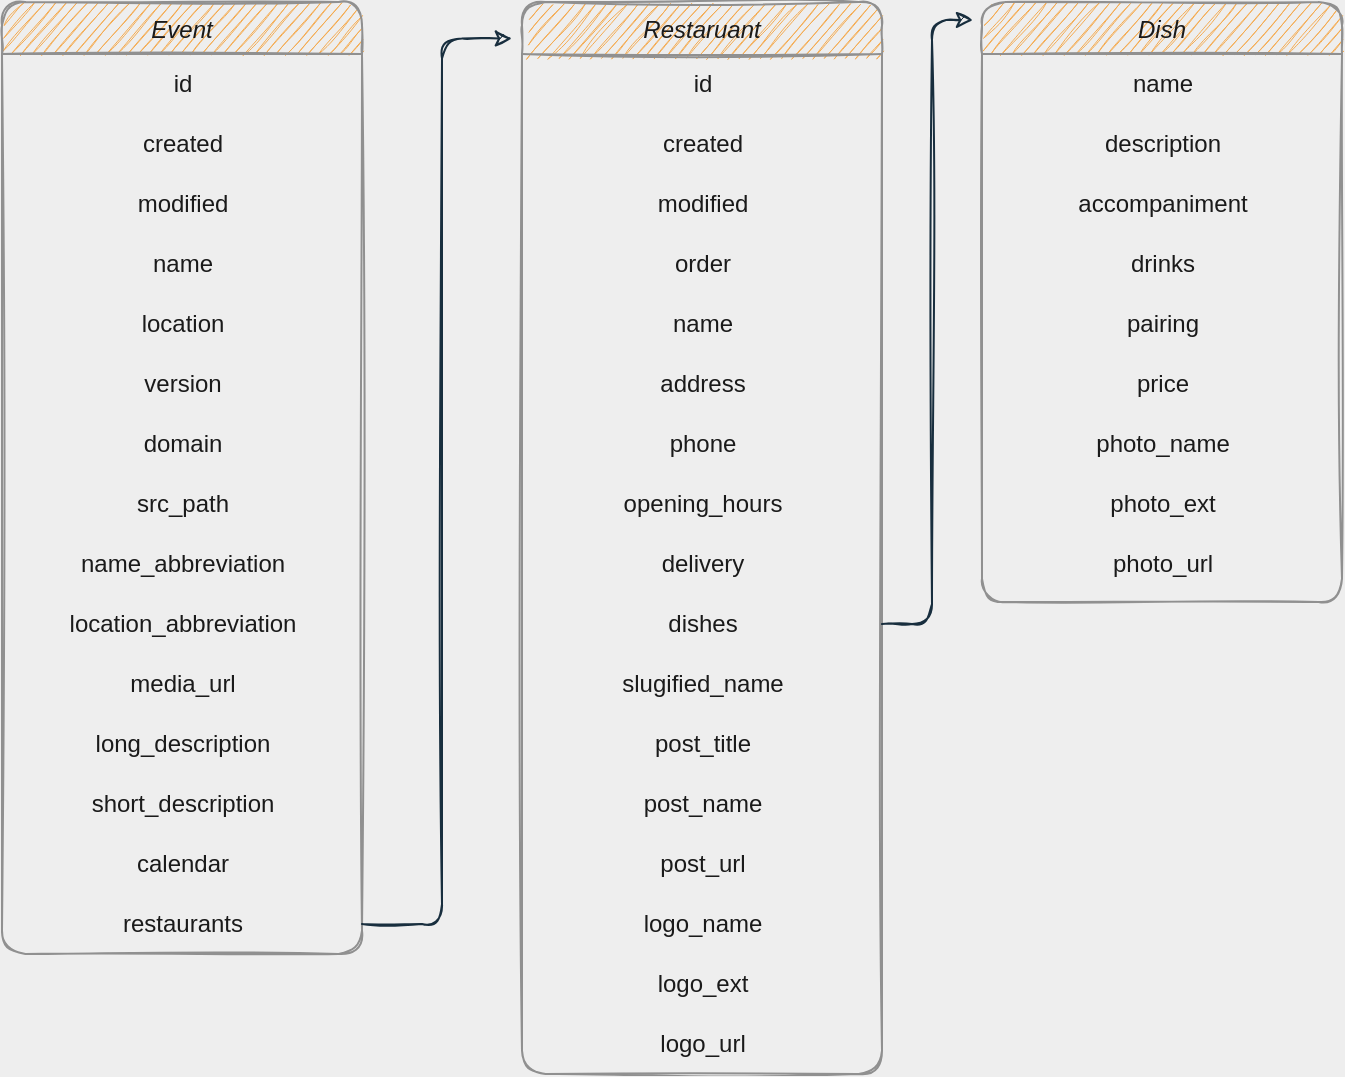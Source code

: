 <mxfile version="20.2.3" type="device"><diagram id="C5RBs43oDa-KdzZeNtuy" name="Page-1"><mxGraphModel dx="1085" dy="1908" grid="0" gridSize="10" guides="1" tooltips="1" connect="1" arrows="1" fold="1" page="1" pageScale="1" pageWidth="827" pageHeight="1169" background="#EEEEEE" math="0" shadow="0"><root><mxCell id="WIyWlLk6GJQsqaUBKTNV-0"/><mxCell id="WIyWlLk6GJQsqaUBKTNV-1" parent="WIyWlLk6GJQsqaUBKTNV-0"/><mxCell id="zkfFHV4jXpPFQw0GAbJ--0" value="Event" style="swimlane;fontStyle=2;align=center;verticalAlign=top;childLayout=stackLayout;horizontal=1;startSize=26;horizontalStack=0;resizeParent=1;resizeLast=0;collapsible=1;marginBottom=0;rounded=1;shadow=0;strokeWidth=1;fillColor=#F5AB50;strokeColor=#909090;fontColor=#1A1A1A;sketch=1;" parent="WIyWlLk6GJQsqaUBKTNV-1" vertex="1"><mxGeometry x="70" y="-240" width="180" height="476" as="geometry"><mxRectangle x="130" y="40" width="160" height="26" as="alternateBounds"/></mxGeometry></mxCell><mxCell id="Bh2AM1RM9FXQyLnrC61O-4" value="id" style="text;html=1;align=center;verticalAlign=middle;resizable=0;points=[];autosize=1;strokeColor=none;fillColor=none;fontColor=#1A1A1A;sketch=1;rounded=1;" vertex="1" parent="zkfFHV4jXpPFQw0GAbJ--0"><mxGeometry y="26" width="180" height="30" as="geometry"/></mxCell><mxCell id="Bh2AM1RM9FXQyLnrC61O-7" value="created" style="text;html=1;align=center;verticalAlign=middle;resizable=0;points=[];autosize=1;strokeColor=none;fillColor=none;fontColor=#1A1A1A;sketch=1;rounded=1;" vertex="1" parent="zkfFHV4jXpPFQw0GAbJ--0"><mxGeometry y="56" width="180" height="30" as="geometry"/></mxCell><mxCell id="Bh2AM1RM9FXQyLnrC61O-5" value="modified" style="text;html=1;align=center;verticalAlign=middle;resizable=0;points=[];autosize=1;strokeColor=none;fillColor=none;fontColor=#1A1A1A;sketch=1;rounded=1;" vertex="1" parent="zkfFHV4jXpPFQw0GAbJ--0"><mxGeometry y="86" width="180" height="30" as="geometry"/></mxCell><mxCell id="Bh2AM1RM9FXQyLnrC61O-9" value="name" style="text;html=1;align=center;verticalAlign=middle;resizable=0;points=[];autosize=1;strokeColor=none;fillColor=none;fontColor=#1A1A1A;sketch=1;rounded=1;" vertex="1" parent="zkfFHV4jXpPFQw0GAbJ--0"><mxGeometry y="116" width="180" height="30" as="geometry"/></mxCell><mxCell id="Bh2AM1RM9FXQyLnrC61O-10" value="location" style="text;html=1;align=center;verticalAlign=middle;resizable=0;points=[];autosize=1;strokeColor=none;fillColor=none;fontColor=#1A1A1A;sketch=1;rounded=1;" vertex="1" parent="zkfFHV4jXpPFQw0GAbJ--0"><mxGeometry y="146" width="180" height="30" as="geometry"/></mxCell><mxCell id="Bh2AM1RM9FXQyLnrC61O-12" value="version" style="text;html=1;align=center;verticalAlign=middle;resizable=0;points=[];autosize=1;strokeColor=none;fillColor=none;fontColor=#1A1A1A;sketch=1;rounded=1;" vertex="1" parent="zkfFHV4jXpPFQw0GAbJ--0"><mxGeometry y="176" width="180" height="30" as="geometry"/></mxCell><mxCell id="Bh2AM1RM9FXQyLnrC61O-13" value="domain" style="text;html=1;align=center;verticalAlign=middle;resizable=0;points=[];autosize=1;strokeColor=none;fillColor=none;fontColor=#1A1A1A;sketch=1;rounded=1;" vertex="1" parent="zkfFHV4jXpPFQw0GAbJ--0"><mxGeometry y="206" width="180" height="30" as="geometry"/></mxCell><mxCell id="Bh2AM1RM9FXQyLnrC61O-14" value="src_path" style="text;html=1;align=center;verticalAlign=middle;resizable=0;points=[];autosize=1;strokeColor=none;fillColor=none;fontColor=#1A1A1A;sketch=1;rounded=1;" vertex="1" parent="zkfFHV4jXpPFQw0GAbJ--0"><mxGeometry y="236" width="180" height="30" as="geometry"/></mxCell><mxCell id="Bh2AM1RM9FXQyLnrC61O-15" value="name_abbreviation" style="text;html=1;align=center;verticalAlign=middle;resizable=0;points=[];autosize=1;strokeColor=none;fillColor=none;fontColor=#1A1A1A;sketch=1;rounded=1;" vertex="1" parent="zkfFHV4jXpPFQw0GAbJ--0"><mxGeometry y="266" width="180" height="30" as="geometry"/></mxCell><mxCell id="Bh2AM1RM9FXQyLnrC61O-16" value="location_abbreviation" style="text;html=1;align=center;verticalAlign=middle;resizable=0;points=[];autosize=1;strokeColor=none;fillColor=none;fontColor=#1A1A1A;sketch=1;rounded=1;" vertex="1" parent="zkfFHV4jXpPFQw0GAbJ--0"><mxGeometry y="296" width="180" height="30" as="geometry"/></mxCell><mxCell id="Bh2AM1RM9FXQyLnrC61O-17" value="media_url" style="text;html=1;align=center;verticalAlign=middle;resizable=0;points=[];autosize=1;strokeColor=none;fillColor=none;fontColor=#1A1A1A;sketch=1;rounded=1;" vertex="1" parent="zkfFHV4jXpPFQw0GAbJ--0"><mxGeometry y="326" width="180" height="30" as="geometry"/></mxCell><mxCell id="Bh2AM1RM9FXQyLnrC61O-18" value="long_description" style="text;html=1;align=center;verticalAlign=middle;resizable=0;points=[];autosize=1;strokeColor=none;fillColor=none;fontColor=#1A1A1A;sketch=1;rounded=1;" vertex="1" parent="zkfFHV4jXpPFQw0GAbJ--0"><mxGeometry y="356" width="180" height="30" as="geometry"/></mxCell><mxCell id="Bh2AM1RM9FXQyLnrC61O-19" value="short_description" style="text;html=1;align=center;verticalAlign=middle;resizable=0;points=[];autosize=1;strokeColor=none;fillColor=none;fontColor=#1A1A1A;sketch=1;rounded=1;" vertex="1" parent="zkfFHV4jXpPFQw0GAbJ--0"><mxGeometry y="386" width="180" height="30" as="geometry"/></mxCell><mxCell id="Bh2AM1RM9FXQyLnrC61O-20" value="calendar" style="text;html=1;align=center;verticalAlign=middle;resizable=0;points=[];autosize=1;strokeColor=none;fillColor=none;fontColor=#1A1A1A;sketch=1;rounded=1;" vertex="1" parent="zkfFHV4jXpPFQw0GAbJ--0"><mxGeometry y="416" width="180" height="30" as="geometry"/></mxCell><mxCell id="Bh2AM1RM9FXQyLnrC61O-21" value="restaurants" style="text;html=1;align=center;verticalAlign=middle;resizable=0;points=[];autosize=1;strokeColor=none;fillColor=none;fontColor=#1A1A1A;sketch=1;rounded=1;" vertex="1" parent="zkfFHV4jXpPFQw0GAbJ--0"><mxGeometry y="446" width="180" height="30" as="geometry"/></mxCell><mxCell id="Bh2AM1RM9FXQyLnrC61O-22" value="Restaruant" style="swimlane;fontStyle=2;align=center;verticalAlign=top;childLayout=stackLayout;horizontal=1;startSize=26;horizontalStack=0;resizeParent=1;resizeLast=0;collapsible=1;marginBottom=0;rounded=1;shadow=0;strokeWidth=1;fillColor=#F5AB50;strokeColor=#909090;fontColor=#1A1A1A;sketch=1;" vertex="1" parent="WIyWlLk6GJQsqaUBKTNV-1"><mxGeometry x="330" y="-240" width="180" height="536" as="geometry"><mxRectangle x="130" y="40" width="160" height="26" as="alternateBounds"/></mxGeometry></mxCell><mxCell id="Bh2AM1RM9FXQyLnrC61O-23" value="id" style="text;html=1;align=center;verticalAlign=middle;resizable=0;points=[];autosize=1;strokeColor=none;fillColor=none;fontColor=#1A1A1A;sketch=1;rounded=1;" vertex="1" parent="Bh2AM1RM9FXQyLnrC61O-22"><mxGeometry y="26" width="180" height="30" as="geometry"/></mxCell><mxCell id="Bh2AM1RM9FXQyLnrC61O-24" value="created" style="text;html=1;align=center;verticalAlign=middle;resizable=0;points=[];autosize=1;strokeColor=none;fillColor=none;fontColor=#1A1A1A;sketch=1;rounded=1;" vertex="1" parent="Bh2AM1RM9FXQyLnrC61O-22"><mxGeometry y="56" width="180" height="30" as="geometry"/></mxCell><mxCell id="Bh2AM1RM9FXQyLnrC61O-25" value="modified" style="text;html=1;align=center;verticalAlign=middle;resizable=0;points=[];autosize=1;strokeColor=none;fillColor=none;fontColor=#1A1A1A;sketch=1;rounded=1;" vertex="1" parent="Bh2AM1RM9FXQyLnrC61O-22"><mxGeometry y="86" width="180" height="30" as="geometry"/></mxCell><mxCell id="Bh2AM1RM9FXQyLnrC61O-26" value="order" style="text;html=1;align=center;verticalAlign=middle;resizable=0;points=[];autosize=1;strokeColor=none;fillColor=none;fontColor=#1A1A1A;sketch=1;rounded=1;" vertex="1" parent="Bh2AM1RM9FXQyLnrC61O-22"><mxGeometry y="116" width="180" height="30" as="geometry"/></mxCell><mxCell id="Bh2AM1RM9FXQyLnrC61O-27" value="name" style="text;html=1;align=center;verticalAlign=middle;resizable=0;points=[];autosize=1;strokeColor=none;fillColor=none;fontColor=#1A1A1A;sketch=1;rounded=1;" vertex="1" parent="Bh2AM1RM9FXQyLnrC61O-22"><mxGeometry y="146" width="180" height="30" as="geometry"/></mxCell><mxCell id="Bh2AM1RM9FXQyLnrC61O-28" value="address" style="text;html=1;align=center;verticalAlign=middle;resizable=0;points=[];autosize=1;strokeColor=none;fillColor=none;fontColor=#1A1A1A;sketch=1;rounded=1;" vertex="1" parent="Bh2AM1RM9FXQyLnrC61O-22"><mxGeometry y="176" width="180" height="30" as="geometry"/></mxCell><mxCell id="Bh2AM1RM9FXQyLnrC61O-29" value="phone" style="text;html=1;align=center;verticalAlign=middle;resizable=0;points=[];autosize=1;strokeColor=none;fillColor=none;fontColor=#1A1A1A;sketch=1;rounded=1;" vertex="1" parent="Bh2AM1RM9FXQyLnrC61O-22"><mxGeometry y="206" width="180" height="30" as="geometry"/></mxCell><mxCell id="Bh2AM1RM9FXQyLnrC61O-30" value="opening_hours" style="text;html=1;align=center;verticalAlign=middle;resizable=0;points=[];autosize=1;strokeColor=none;fillColor=none;fontColor=#1A1A1A;sketch=1;rounded=1;" vertex="1" parent="Bh2AM1RM9FXQyLnrC61O-22"><mxGeometry y="236" width="180" height="30" as="geometry"/></mxCell><mxCell id="Bh2AM1RM9FXQyLnrC61O-31" value="delivery" style="text;html=1;align=center;verticalAlign=middle;resizable=0;points=[];autosize=1;strokeColor=none;fillColor=none;fontColor=#1A1A1A;sketch=1;rounded=1;" vertex="1" parent="Bh2AM1RM9FXQyLnrC61O-22"><mxGeometry y="266" width="180" height="30" as="geometry"/></mxCell><mxCell id="Bh2AM1RM9FXQyLnrC61O-32" value="dishes" style="text;html=1;align=center;verticalAlign=middle;resizable=0;points=[];autosize=1;strokeColor=none;fillColor=none;fontColor=#1A1A1A;sketch=1;rounded=1;" vertex="1" parent="Bh2AM1RM9FXQyLnrC61O-22"><mxGeometry y="296" width="180" height="30" as="geometry"/></mxCell><mxCell id="Bh2AM1RM9FXQyLnrC61O-33" value="slugified_name" style="text;html=1;align=center;verticalAlign=middle;resizable=0;points=[];autosize=1;strokeColor=none;fillColor=none;fontColor=#1A1A1A;sketch=1;rounded=1;" vertex="1" parent="Bh2AM1RM9FXQyLnrC61O-22"><mxGeometry y="326" width="180" height="30" as="geometry"/></mxCell><mxCell id="Bh2AM1RM9FXQyLnrC61O-34" value="post_title" style="text;html=1;align=center;verticalAlign=middle;resizable=0;points=[];autosize=1;strokeColor=none;fillColor=none;fontColor=#1A1A1A;sketch=1;rounded=1;" vertex="1" parent="Bh2AM1RM9FXQyLnrC61O-22"><mxGeometry y="356" width="180" height="30" as="geometry"/></mxCell><mxCell id="Bh2AM1RM9FXQyLnrC61O-35" value="post_name" style="text;html=1;align=center;verticalAlign=middle;resizable=0;points=[];autosize=1;strokeColor=none;fillColor=none;fontColor=#1A1A1A;sketch=1;rounded=1;" vertex="1" parent="Bh2AM1RM9FXQyLnrC61O-22"><mxGeometry y="386" width="180" height="30" as="geometry"/></mxCell><mxCell id="Bh2AM1RM9FXQyLnrC61O-36" value="post_url" style="text;html=1;align=center;verticalAlign=middle;resizable=0;points=[];autosize=1;strokeColor=none;fillColor=none;fontColor=#1A1A1A;sketch=1;rounded=1;" vertex="1" parent="Bh2AM1RM9FXQyLnrC61O-22"><mxGeometry y="416" width="180" height="30" as="geometry"/></mxCell><mxCell id="Bh2AM1RM9FXQyLnrC61O-37" value="logo_name" style="text;html=1;align=center;verticalAlign=middle;resizable=0;points=[];autosize=1;strokeColor=none;fillColor=none;fontColor=#1A1A1A;sketch=1;rounded=1;" vertex="1" parent="Bh2AM1RM9FXQyLnrC61O-22"><mxGeometry y="446" width="180" height="30" as="geometry"/></mxCell><mxCell id="Bh2AM1RM9FXQyLnrC61O-39" value="logo_ext" style="text;html=1;align=center;verticalAlign=middle;resizable=0;points=[];autosize=1;strokeColor=none;fillColor=none;fontColor=#1A1A1A;sketch=1;rounded=1;" vertex="1" parent="Bh2AM1RM9FXQyLnrC61O-22"><mxGeometry y="476" width="180" height="30" as="geometry"/></mxCell><mxCell id="Bh2AM1RM9FXQyLnrC61O-40" value="logo_url" style="text;html=1;align=center;verticalAlign=middle;resizable=0;points=[];autosize=1;strokeColor=none;fillColor=none;fontColor=#1A1A1A;sketch=1;rounded=1;" vertex="1" parent="Bh2AM1RM9FXQyLnrC61O-22"><mxGeometry y="506" width="180" height="30" as="geometry"/></mxCell><mxCell id="Bh2AM1RM9FXQyLnrC61O-38" style="edgeStyle=orthogonalEdgeStyle;rounded=1;orthogonalLoop=1;jettySize=auto;html=1;entryX=-0.028;entryY=0.034;entryDx=0;entryDy=0;entryPerimeter=0;strokeColor=#182E3E;fontColor=#1A1A1A;sketch=1;labelBackgroundColor=#EEEEEE;" edge="1" parent="WIyWlLk6GJQsqaUBKTNV-1" source="Bh2AM1RM9FXQyLnrC61O-21" target="Bh2AM1RM9FXQyLnrC61O-22"><mxGeometry relative="1" as="geometry"/></mxCell><mxCell id="Bh2AM1RM9FXQyLnrC61O-41" value="Dish" style="swimlane;fontStyle=2;align=center;verticalAlign=top;childLayout=stackLayout;horizontal=1;startSize=26;horizontalStack=0;resizeParent=1;resizeLast=0;collapsible=1;marginBottom=0;rounded=1;shadow=0;strokeWidth=1;fillColor=#F5AB50;strokeColor=#909090;fontColor=#1A1A1A;sketch=1;" vertex="1" parent="WIyWlLk6GJQsqaUBKTNV-1"><mxGeometry x="560" y="-240" width="180" height="300" as="geometry"><mxRectangle x="130" y="40" width="160" height="26" as="alternateBounds"/></mxGeometry></mxCell><mxCell id="Bh2AM1RM9FXQyLnrC61O-42" value="name" style="text;html=1;align=center;verticalAlign=middle;resizable=0;points=[];autosize=1;strokeColor=none;fillColor=none;fontColor=#1A1A1A;sketch=1;rounded=1;" vertex="1" parent="Bh2AM1RM9FXQyLnrC61O-41"><mxGeometry y="26" width="180" height="30" as="geometry"/></mxCell><mxCell id="Bh2AM1RM9FXQyLnrC61O-43" value="description" style="text;html=1;align=center;verticalAlign=middle;resizable=0;points=[];autosize=1;strokeColor=none;fillColor=none;fontColor=#1A1A1A;sketch=1;rounded=1;" vertex="1" parent="Bh2AM1RM9FXQyLnrC61O-41"><mxGeometry y="56" width="180" height="30" as="geometry"/></mxCell><mxCell id="Bh2AM1RM9FXQyLnrC61O-44" value="accompaniment" style="text;html=1;align=center;verticalAlign=middle;resizable=0;points=[];autosize=1;strokeColor=none;fillColor=none;fontColor=#1A1A1A;sketch=1;rounded=1;" vertex="1" parent="Bh2AM1RM9FXQyLnrC61O-41"><mxGeometry y="86" width="180" height="30" as="geometry"/></mxCell><mxCell id="Bh2AM1RM9FXQyLnrC61O-45" value="drinks" style="text;html=1;align=center;verticalAlign=middle;resizable=0;points=[];autosize=1;strokeColor=none;fillColor=none;fontColor=#1A1A1A;sketch=1;rounded=1;" vertex="1" parent="Bh2AM1RM9FXQyLnrC61O-41"><mxGeometry y="116" width="180" height="30" as="geometry"/></mxCell><mxCell id="Bh2AM1RM9FXQyLnrC61O-46" value="pairing" style="text;html=1;align=center;verticalAlign=middle;resizable=0;points=[];autosize=1;strokeColor=none;fillColor=none;fontColor=#1A1A1A;sketch=1;rounded=1;" vertex="1" parent="Bh2AM1RM9FXQyLnrC61O-41"><mxGeometry y="146" width="180" height="30" as="geometry"/></mxCell><mxCell id="Bh2AM1RM9FXQyLnrC61O-47" value="price" style="text;html=1;align=center;verticalAlign=middle;resizable=0;points=[];autosize=1;strokeColor=none;fillColor=none;fontColor=#1A1A1A;sketch=1;rounded=1;" vertex="1" parent="Bh2AM1RM9FXQyLnrC61O-41"><mxGeometry y="176" width="180" height="30" as="geometry"/></mxCell><mxCell id="Bh2AM1RM9FXQyLnrC61O-48" value="photo_name" style="text;html=1;align=center;verticalAlign=middle;resizable=0;points=[];autosize=1;strokeColor=none;fillColor=none;fontColor=#1A1A1A;sketch=1;rounded=1;" vertex="1" parent="Bh2AM1RM9FXQyLnrC61O-41"><mxGeometry y="206" width="180" height="30" as="geometry"/></mxCell><mxCell id="Bh2AM1RM9FXQyLnrC61O-49" value="photo_ext" style="text;html=1;align=center;verticalAlign=middle;resizable=0;points=[];autosize=1;strokeColor=none;fillColor=none;fontColor=#1A1A1A;sketch=1;rounded=1;" vertex="1" parent="Bh2AM1RM9FXQyLnrC61O-41"><mxGeometry y="236" width="180" height="30" as="geometry"/></mxCell><mxCell id="Bh2AM1RM9FXQyLnrC61O-50" value="photo_url" style="text;html=1;align=center;verticalAlign=middle;resizable=0;points=[];autosize=1;strokeColor=none;fillColor=none;fontColor=#1A1A1A;sketch=1;rounded=1;" vertex="1" parent="Bh2AM1RM9FXQyLnrC61O-41"><mxGeometry y="266" width="180" height="30" as="geometry"/></mxCell><mxCell id="Bh2AM1RM9FXQyLnrC61O-57" style="edgeStyle=orthogonalEdgeStyle;rounded=1;orthogonalLoop=1;jettySize=auto;html=1;entryX=-0.025;entryY=0.03;entryDx=0;entryDy=0;entryPerimeter=0;strokeColor=#182E3E;fontColor=#1A1A1A;sketch=1;labelBackgroundColor=#EEEEEE;" edge="1" parent="WIyWlLk6GJQsqaUBKTNV-1" source="Bh2AM1RM9FXQyLnrC61O-32" target="Bh2AM1RM9FXQyLnrC61O-41"><mxGeometry relative="1" as="geometry"/></mxCell></root></mxGraphModel></diagram></mxfile>